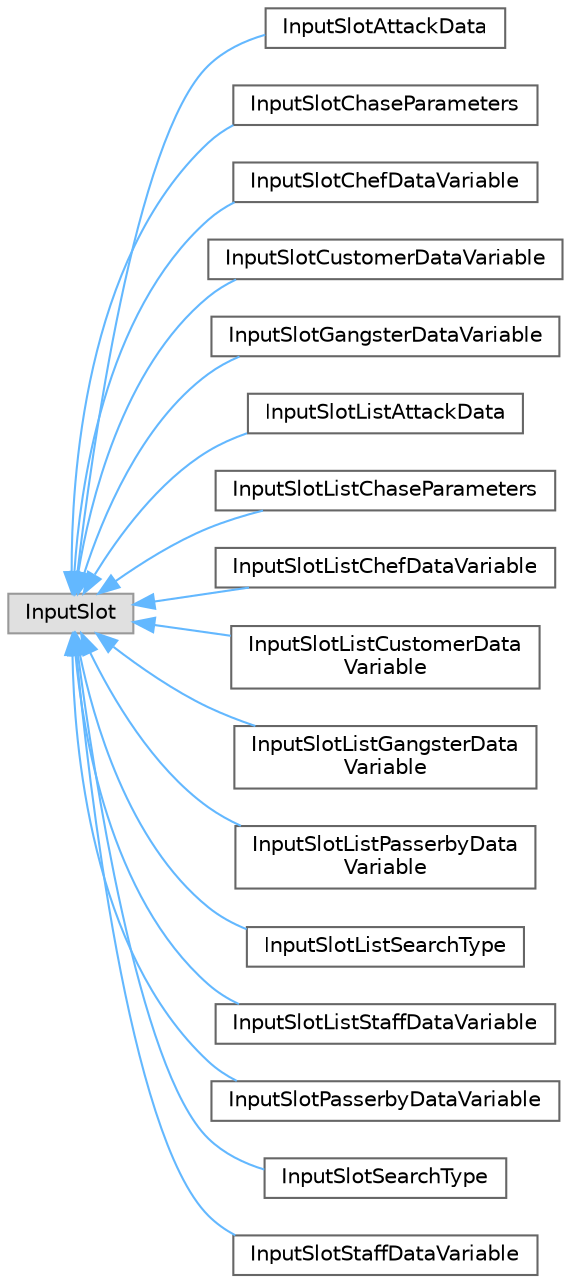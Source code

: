 digraph "クラス階層図"
{
 // LATEX_PDF_SIZE
  bgcolor="transparent";
  edge [fontname=Helvetica,fontsize=10,labelfontname=Helvetica,labelfontsize=10];
  node [fontname=Helvetica,fontsize=10,shape=box,height=0.2,width=0.4];
  rankdir="LR";
  Node0 [id="Node000000",label="InputSlot",height=0.2,width=0.4,color="grey60", fillcolor="#E0E0E0", style="filled",tooltip=" "];
  Node0 -> Node1 [id="edge483_Node000000_Node000001",dir="back",color="steelblue1",style="solid",tooltip=" "];
  Node1 [id="Node000001",label="InputSlotAttackData",height=0.2,width=0.4,color="grey40", fillcolor="white", style="filled",URL="$class_input_slot_attack_data.html",tooltip=" "];
  Node0 -> Node2 [id="edge484_Node000000_Node000002",dir="back",color="steelblue1",style="solid",tooltip=" "];
  Node2 [id="Node000002",label="InputSlotChaseParameters",height=0.2,width=0.4,color="grey40", fillcolor="white", style="filled",URL="$class_input_slot_chase_parameters.html",tooltip=" "];
  Node0 -> Node3 [id="edge485_Node000000_Node000003",dir="back",color="steelblue1",style="solid",tooltip=" "];
  Node3 [id="Node000003",label="InputSlotChefDataVariable",height=0.2,width=0.4,color="grey40", fillcolor="white", style="filled",URL="$class_input_slot_chef_data_variable.html",tooltip=" "];
  Node0 -> Node4 [id="edge486_Node000000_Node000004",dir="back",color="steelblue1",style="solid",tooltip=" "];
  Node4 [id="Node000004",label="InputSlotCustomerDataVariable",height=0.2,width=0.4,color="grey40", fillcolor="white", style="filled",URL="$class_input_slot_customer_data_variable.html",tooltip=" "];
  Node0 -> Node5 [id="edge487_Node000000_Node000005",dir="back",color="steelblue1",style="solid",tooltip=" "];
  Node5 [id="Node000005",label="InputSlotGangsterDataVariable",height=0.2,width=0.4,color="grey40", fillcolor="white", style="filled",URL="$class_input_slot_gangster_data_variable.html",tooltip=" "];
  Node0 -> Node6 [id="edge488_Node000000_Node000006",dir="back",color="steelblue1",style="solid",tooltip=" "];
  Node6 [id="Node000006",label="InputSlotListAttackData",height=0.2,width=0.4,color="grey40", fillcolor="white", style="filled",URL="$class_input_slot_list_attack_data.html",tooltip=" "];
  Node0 -> Node7 [id="edge489_Node000000_Node000007",dir="back",color="steelblue1",style="solid",tooltip=" "];
  Node7 [id="Node000007",label="InputSlotListChaseParameters",height=0.2,width=0.4,color="grey40", fillcolor="white", style="filled",URL="$class_input_slot_list_chase_parameters.html",tooltip=" "];
  Node0 -> Node8 [id="edge490_Node000000_Node000008",dir="back",color="steelblue1",style="solid",tooltip=" "];
  Node8 [id="Node000008",label="InputSlotListChefDataVariable",height=0.2,width=0.4,color="grey40", fillcolor="white", style="filled",URL="$class_input_slot_list_chef_data_variable.html",tooltip=" "];
  Node0 -> Node9 [id="edge491_Node000000_Node000009",dir="back",color="steelblue1",style="solid",tooltip=" "];
  Node9 [id="Node000009",label="InputSlotListCustomerData\lVariable",height=0.2,width=0.4,color="grey40", fillcolor="white", style="filled",URL="$class_input_slot_list_customer_data_variable.html",tooltip=" "];
  Node0 -> Node10 [id="edge492_Node000000_Node000010",dir="back",color="steelblue1",style="solid",tooltip=" "];
  Node10 [id="Node000010",label="InputSlotListGangsterData\lVariable",height=0.2,width=0.4,color="grey40", fillcolor="white", style="filled",URL="$class_input_slot_list_gangster_data_variable.html",tooltip=" "];
  Node0 -> Node11 [id="edge493_Node000000_Node000011",dir="back",color="steelblue1",style="solid",tooltip=" "];
  Node11 [id="Node000011",label="InputSlotListPasserbyData\lVariable",height=0.2,width=0.4,color="grey40", fillcolor="white", style="filled",URL="$class_input_slot_list_passerby_data_variable.html",tooltip=" "];
  Node0 -> Node12 [id="edge494_Node000000_Node000012",dir="back",color="steelblue1",style="solid",tooltip=" "];
  Node12 [id="Node000012",label="InputSlotListSearchType",height=0.2,width=0.4,color="grey40", fillcolor="white", style="filled",URL="$class_input_slot_list_search_type.html",tooltip=" "];
  Node0 -> Node13 [id="edge495_Node000000_Node000013",dir="back",color="steelblue1",style="solid",tooltip=" "];
  Node13 [id="Node000013",label="InputSlotListStaffDataVariable",height=0.2,width=0.4,color="grey40", fillcolor="white", style="filled",URL="$class_input_slot_list_staff_data_variable.html",tooltip=" "];
  Node0 -> Node14 [id="edge496_Node000000_Node000014",dir="back",color="steelblue1",style="solid",tooltip=" "];
  Node14 [id="Node000014",label="InputSlotPasserbyDataVariable",height=0.2,width=0.4,color="grey40", fillcolor="white", style="filled",URL="$class_input_slot_passerby_data_variable.html",tooltip=" "];
  Node0 -> Node15 [id="edge497_Node000000_Node000015",dir="back",color="steelblue1",style="solid",tooltip=" "];
  Node15 [id="Node000015",label="InputSlotSearchType",height=0.2,width=0.4,color="grey40", fillcolor="white", style="filled",URL="$class_input_slot_search_type.html",tooltip=" "];
  Node0 -> Node16 [id="edge498_Node000000_Node000016",dir="back",color="steelblue1",style="solid",tooltip=" "];
  Node16 [id="Node000016",label="InputSlotStaffDataVariable",height=0.2,width=0.4,color="grey40", fillcolor="white", style="filled",URL="$class_input_slot_staff_data_variable.html",tooltip=" "];
}
